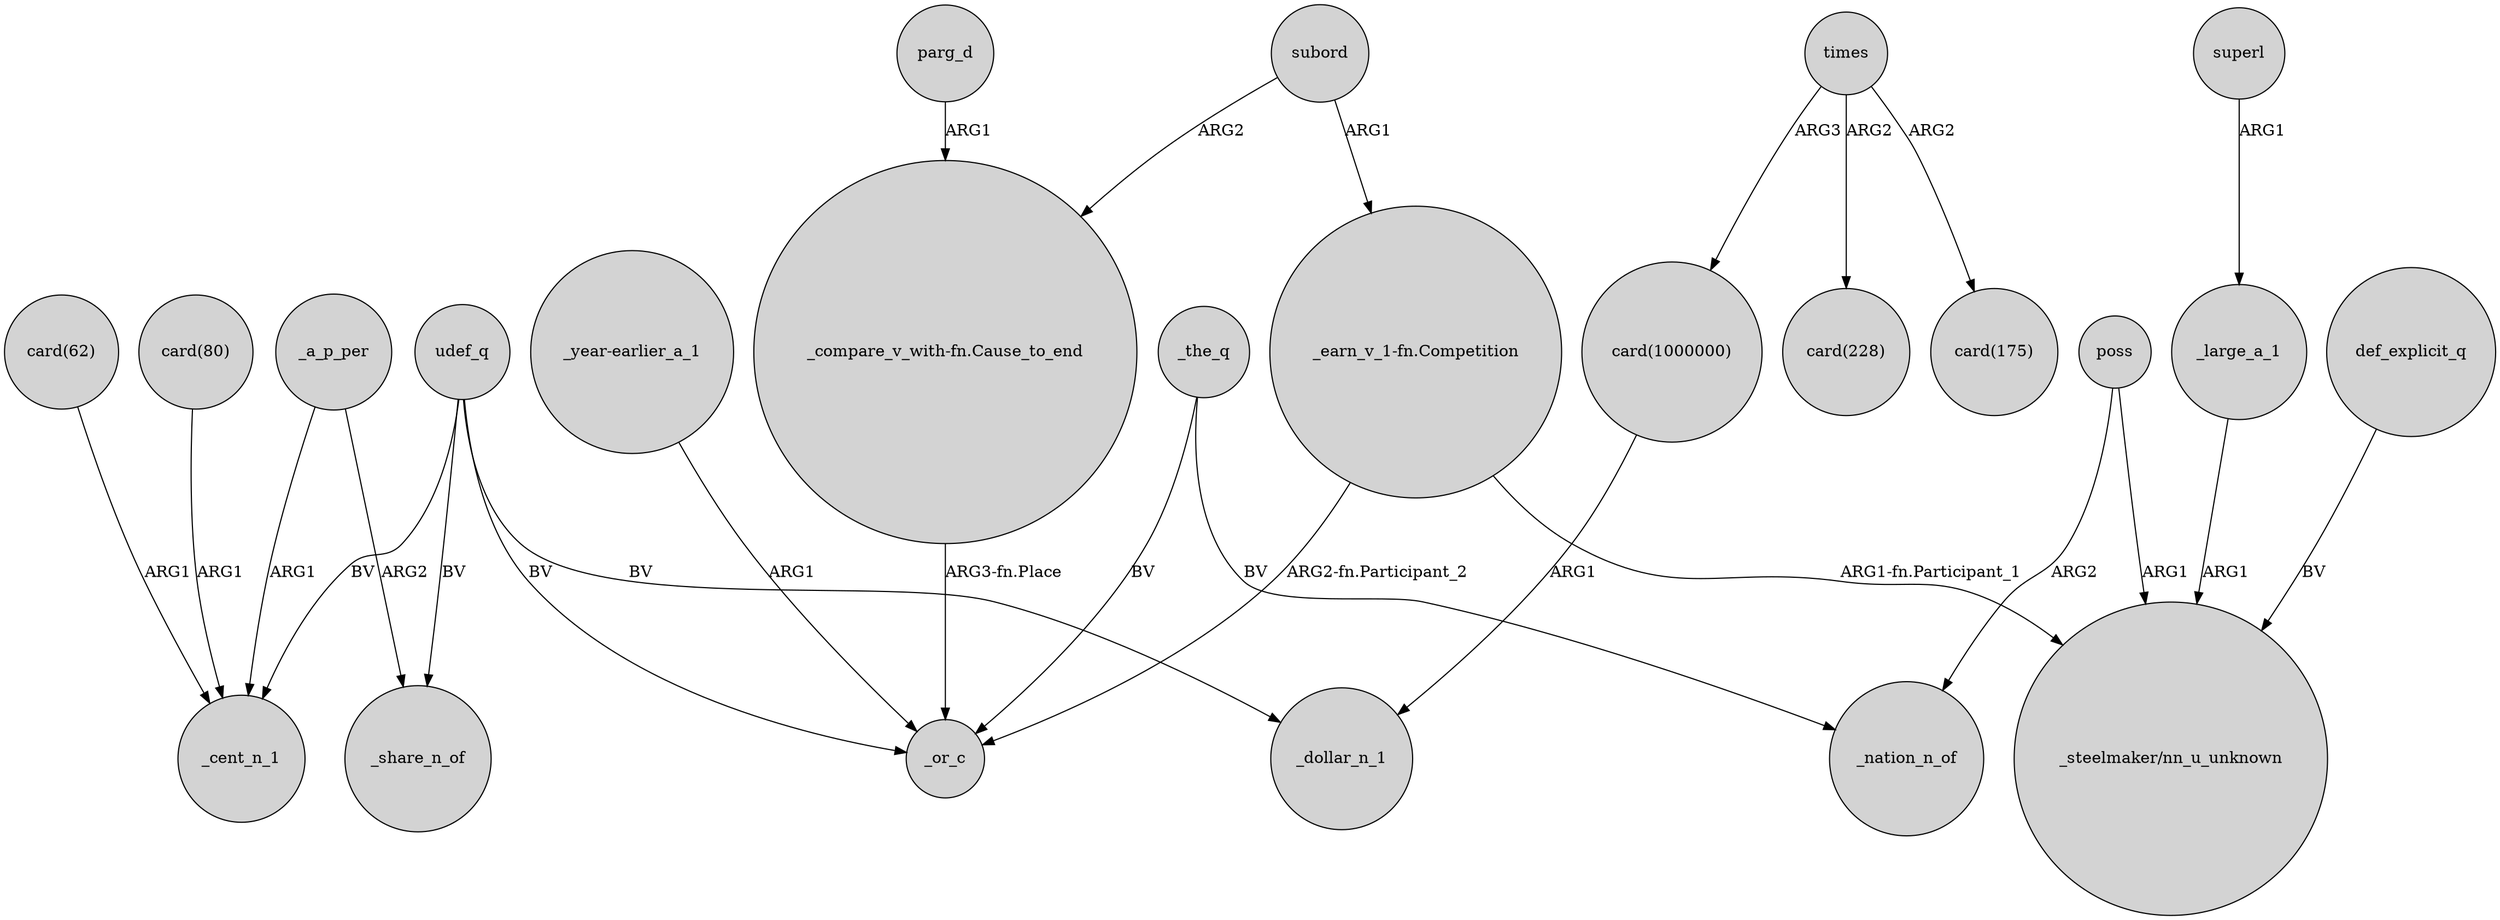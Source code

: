 digraph {
	node [shape=circle style=filled]
	"card(80)" -> _cent_n_1 [label=ARG1]
	def_explicit_q -> "_steelmaker/nn_u_unknown" [label=BV]
	_a_p_per -> _cent_n_1 [label=ARG1]
	_the_q -> _nation_n_of [label=BV]
	"_year-earlier_a_1" -> _or_c [label=ARG1]
	"card(62)" -> _cent_n_1 [label=ARG1]
	_large_a_1 -> "_steelmaker/nn_u_unknown" [label=ARG1]
	poss -> "_steelmaker/nn_u_unknown" [label=ARG1]
	times -> "card(1000000)" [label=ARG3]
	subord -> "_earn_v_1-fn.Competition" [label=ARG1]
	parg_d -> "_compare_v_with-fn.Cause_to_end" [label=ARG1]
	"_compare_v_with-fn.Cause_to_end" -> _or_c [label="ARG3-fn.Place"]
	"_earn_v_1-fn.Competition" -> "_steelmaker/nn_u_unknown" [label="ARG1-fn.Participant_1"]
	udef_q -> _cent_n_1 [label=BV]
	times -> "card(228)" [label=ARG2]
	udef_q -> _or_c [label=BV]
	_a_p_per -> _share_n_of [label=ARG2]
	udef_q -> _share_n_of [label=BV]
	poss -> _nation_n_of [label=ARG2]
	udef_q -> _dollar_n_1 [label=BV]
	"_earn_v_1-fn.Competition" -> _or_c [label="ARG2-fn.Participant_2"]
	"card(1000000)" -> _dollar_n_1 [label=ARG1]
	times -> "card(175)" [label=ARG2]
	_the_q -> _or_c [label=BV]
	subord -> "_compare_v_with-fn.Cause_to_end" [label=ARG2]
	superl -> _large_a_1 [label=ARG1]
}
